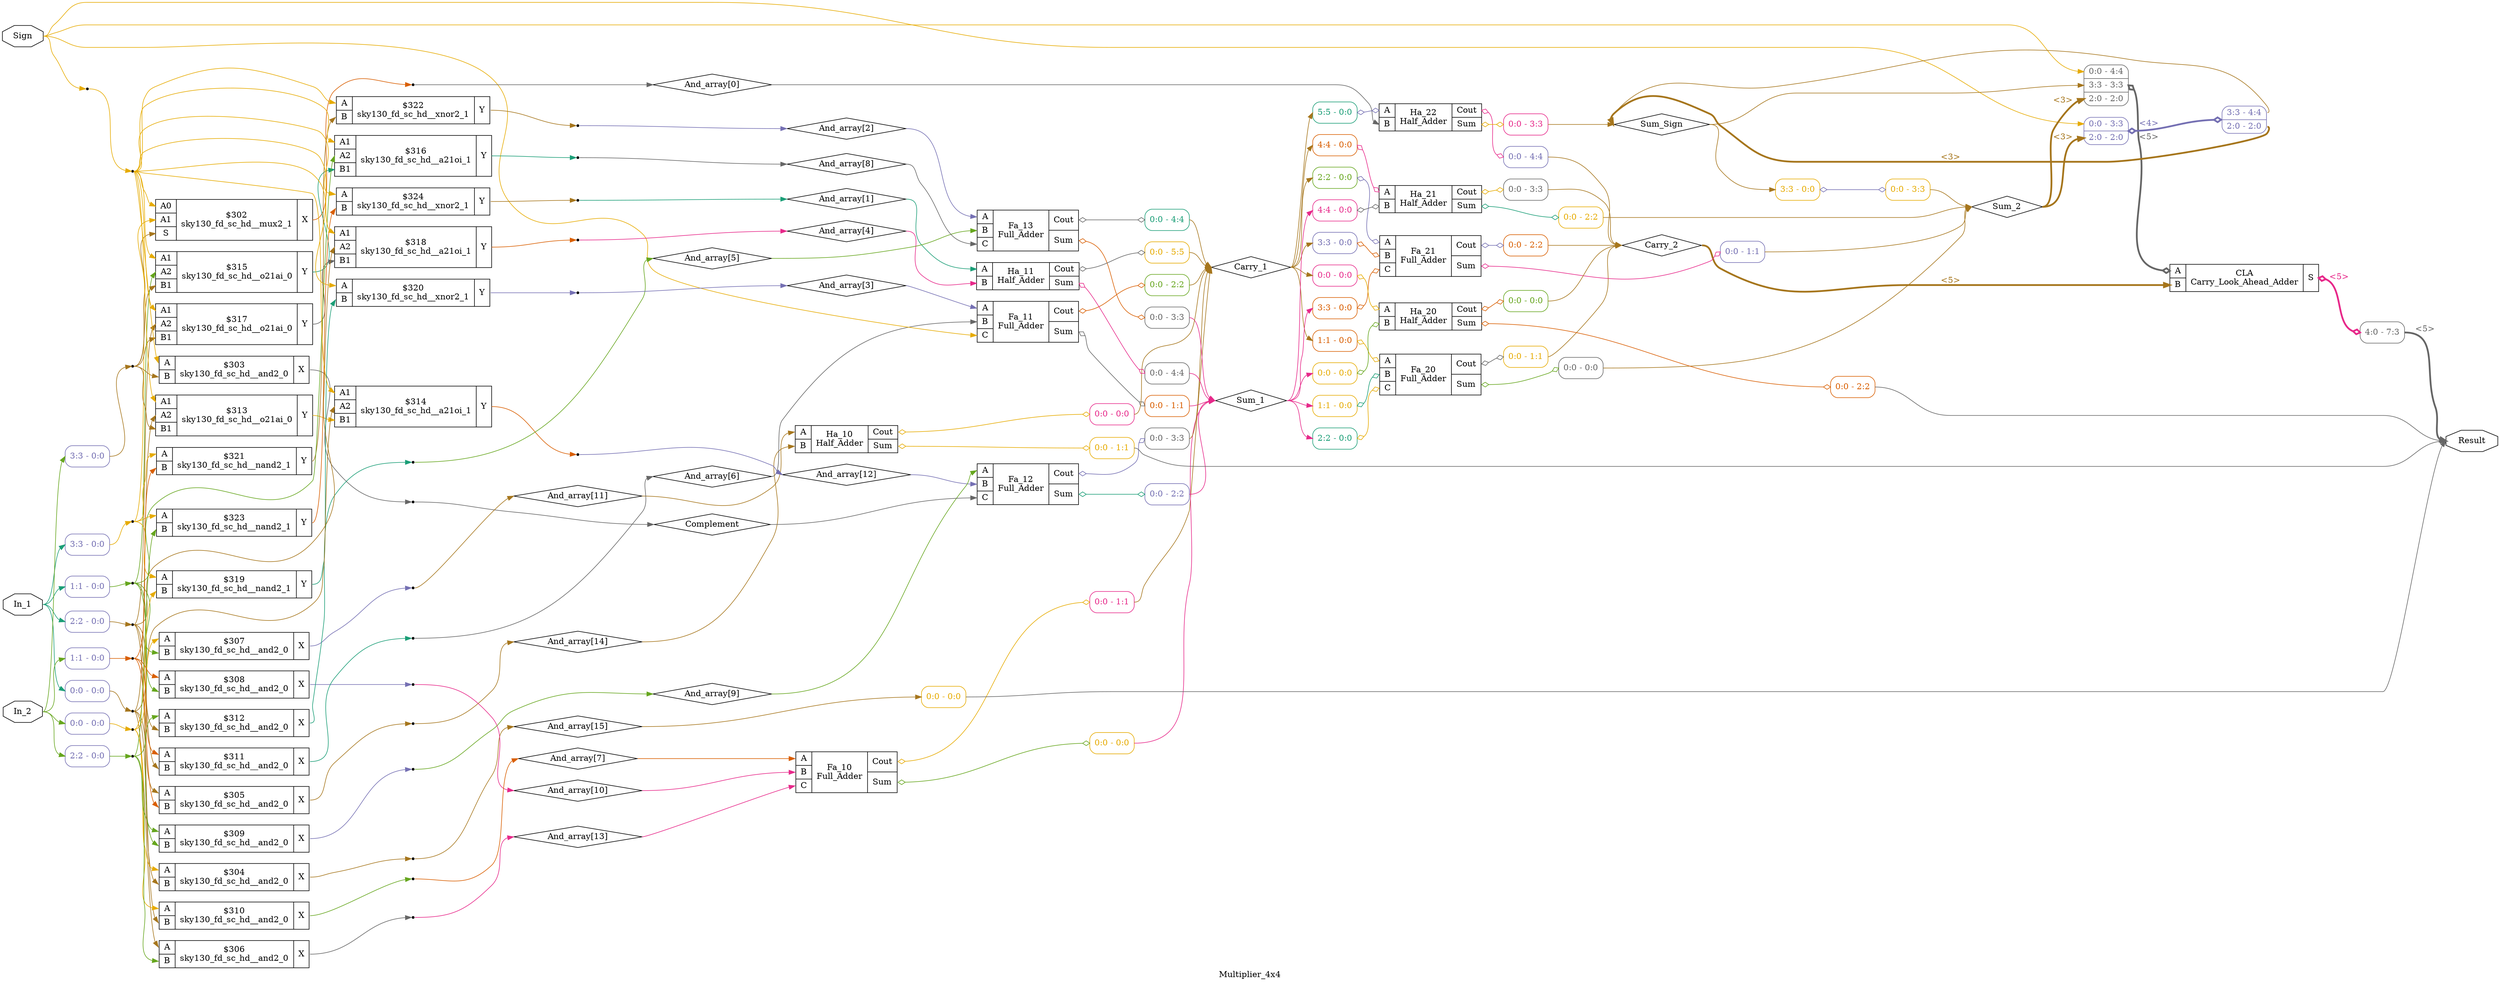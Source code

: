 digraph "Multiplier_4x4" {
label="Multiplier_4x4";
rankdir="LR";
remincross=true;
n39 [ shape=diamond, label="And_array[0]", color="black", fontcolor="black"];
n40 [ shape=diamond, label="And_array[10]", color="black", fontcolor="black"];
n41 [ shape=diamond, label="And_array[11]", color="black", fontcolor="black"];
n42 [ shape=diamond, label="And_array[12]", color="black", fontcolor="black"];
n43 [ shape=diamond, label="And_array[13]", color="black", fontcolor="black"];
n44 [ shape=diamond, label="And_array[14]", color="black", fontcolor="black"];
n45 [ shape=diamond, label="And_array[15]", color="black", fontcolor="black"];
n46 [ shape=diamond, label="And_array[1]", color="black", fontcolor="black"];
n47 [ shape=diamond, label="And_array[2]", color="black", fontcolor="black"];
n48 [ shape=diamond, label="And_array[3]", color="black", fontcolor="black"];
n49 [ shape=diamond, label="And_array[4]", color="black", fontcolor="black"];
n50 [ shape=diamond, label="And_array[5]", color="black", fontcolor="black"];
n51 [ shape=diamond, label="And_array[6]", color="black", fontcolor="black"];
n52 [ shape=diamond, label="And_array[7]", color="black", fontcolor="black"];
n53 [ shape=diamond, label="And_array[8]", color="black", fontcolor="black"];
n54 [ shape=diamond, label="And_array[9]", color="black", fontcolor="black"];
n55 [ shape=diamond, label="Carry_1", color="black", fontcolor="black"];
n56 [ shape=diamond, label="Carry_2", color="black", fontcolor="black"];
n57 [ shape=diamond, label="Complement", color="black", fontcolor="black"];
n58 [ shape=octagon, label="In_1", color="black", fontcolor="black"];
n59 [ shape=octagon, label="In_2", color="black", fontcolor="black"];
n60 [ shape=octagon, label="Result", color="black", fontcolor="black"];
n61 [ shape=octagon, label="Sign", color="black", fontcolor="black"];
n62 [ shape=diamond, label="Sum_1", color="black", fontcolor="black"];
n63 [ shape=diamond, label="Sum_2", color="black", fontcolor="black"];
n64 [ shape=diamond, label="Sum_Sign", color="black", fontcolor="black"];
c69 [ shape=record, label="{{<p65> A0|<p66> A1|<p67> S}|$302\nsky130_fd_sc_hd__mux2_1|{<p68> X}}",  ];
c72 [ shape=record, label="{{<p70> A|<p71> B}|$303\nsky130_fd_sc_hd__and2_0|{<p68> X}}",  ];
c73 [ shape=record, label="{{<p70> A|<p71> B}|$304\nsky130_fd_sc_hd__and2_0|{<p68> X}}",  ];
c74 [ shape=record, label="{{<p70> A|<p71> B}|$305\nsky130_fd_sc_hd__and2_0|{<p68> X}}",  ];
c75 [ shape=record, label="{{<p70> A|<p71> B}|$306\nsky130_fd_sc_hd__and2_0|{<p68> X}}",  ];
c76 [ shape=record, label="{{<p70> A|<p71> B}|$307\nsky130_fd_sc_hd__and2_0|{<p68> X}}",  ];
c77 [ shape=record, label="{{<p70> A|<p71> B}|$308\nsky130_fd_sc_hd__and2_0|{<p68> X}}",  ];
c78 [ shape=record, label="{{<p70> A|<p71> B}|$309\nsky130_fd_sc_hd__and2_0|{<p68> X}}",  ];
c79 [ shape=record, label="{{<p70> A|<p71> B}|$310\nsky130_fd_sc_hd__and2_0|{<p68> X}}",  ];
c80 [ shape=record, label="{{<p70> A|<p71> B}|$311\nsky130_fd_sc_hd__and2_0|{<p68> X}}",  ];
c81 [ shape=record, label="{{<p70> A|<p71> B}|$312\nsky130_fd_sc_hd__and2_0|{<p68> X}}",  ];
c85 [ shape=record, label="{{<p66> A1|<p82> A2|<p83> B1}|$313\nsky130_fd_sc_hd__o21ai_0|{<p84> Y}}",  ];
c86 [ shape=record, label="{{<p66> A1|<p82> A2|<p83> B1}|$314\nsky130_fd_sc_hd__a21oi_1|{<p84> Y}}",  ];
c87 [ shape=record, label="{{<p66> A1|<p82> A2|<p83> B1}|$315\nsky130_fd_sc_hd__o21ai_0|{<p84> Y}}",  ];
c88 [ shape=record, label="{{<p66> A1|<p82> A2|<p83> B1}|$316\nsky130_fd_sc_hd__a21oi_1|{<p84> Y}}",  ];
c89 [ shape=record, label="{{<p66> A1|<p82> A2|<p83> B1}|$317\nsky130_fd_sc_hd__o21ai_0|{<p84> Y}}",  ];
c90 [ shape=record, label="{{<p66> A1|<p82> A2|<p83> B1}|$318\nsky130_fd_sc_hd__a21oi_1|{<p84> Y}}",  ];
c91 [ shape=record, label="{{<p70> A|<p71> B}|$319\nsky130_fd_sc_hd__nand2_1|{<p84> Y}}",  ];
c92 [ shape=record, label="{{<p70> A|<p71> B}|$320\nsky130_fd_sc_hd__xnor2_1|{<p84> Y}}",  ];
c93 [ shape=record, label="{{<p70> A|<p71> B}|$321\nsky130_fd_sc_hd__nand2_1|{<p84> Y}}",  ];
c94 [ shape=record, label="{{<p70> A|<p71> B}|$322\nsky130_fd_sc_hd__xnor2_1|{<p84> Y}}",  ];
c95 [ shape=record, label="{{<p70> A|<p71> B}|$323\nsky130_fd_sc_hd__nand2_1|{<p84> Y}}",  ];
c96 [ shape=record, label="{{<p70> A|<p71> B}|$324\nsky130_fd_sc_hd__xnor2_1|{<p84> Y}}",  ];
c97 [ shape=record, label="{{<p70> A|<p71> B}|CLA\nCarry_Look_Ahead_Adder|{<p67> S}}",  ];
x0 [ shape=record, style=rounded, label="<s2> 0:0 - 4:4 |<s1> 3:3 - 3:3 |<s0> 2:0 - 2:0 ", colorscheme="dark28", color="8", fontcolor="8" ];
x0:e -> c97:p70:w [arrowhead=odiamond, arrowtail=odiamond, dir=both, colorscheme="dark28", color="8", fontcolor="8", style="setlinewidth(3)", label="<5>"];
x1 [ shape=record, style=rounded, label="<s0> 4:0 - 7:3 ", colorscheme="dark28", color="8", fontcolor="8" ];
c97:p67:e -> x1:w [arrowhead=odiamond, arrowtail=odiamond, dir=both, colorscheme="dark28", color="4", fontcolor="4", style="setlinewidth(3)", label="<5>"];
c101 [ shape=record, label="{{<p70> A|<p71> B|<p98> C}|Fa_10\nFull_Adder|{<p99> Cout|<p100> Sum}}",  ];
x2 [ shape=record, style=rounded, label="<s0> 0:0 - 1:1 ", colorscheme="dark28", color="4", fontcolor="4" ];
c101:p99:e -> x2:w [arrowhead=odiamond, arrowtail=odiamond, dir=both, colorscheme="dark28", color="6", fontcolor="6", label=""];
x3 [ shape=record, style=rounded, label="<s0> 0:0 - 0:0 ", colorscheme="dark28", color="6", fontcolor="6" ];
c101:p100:e -> x3:w [arrowhead=odiamond, arrowtail=odiamond, dir=both, colorscheme="dark28", color="5", fontcolor="5", label=""];
c102 [ shape=record, label="{{<p70> A|<p71> B|<p98> C}|Fa_11\nFull_Adder|{<p99> Cout|<p100> Sum}}",  ];
x4 [ shape=record, style=rounded, label="<s0> 0:0 - 2:2 ", colorscheme="dark28", color="5", fontcolor="5" ];
c102:p99:e -> x4:w [arrowhead=odiamond, arrowtail=odiamond, dir=both, colorscheme="dark28", color="2", fontcolor="2", label=""];
x5 [ shape=record, style=rounded, label="<s0> 0:0 - 1:1 ", colorscheme="dark28", color="2", fontcolor="2" ];
c102:p100:e -> x5:w [arrowhead=odiamond, arrowtail=odiamond, dir=both, colorscheme="dark28", color="8", fontcolor="8", label=""];
c103 [ shape=record, label="{{<p70> A|<p71> B|<p98> C}|Fa_12\nFull_Adder|{<p99> Cout|<p100> Sum}}",  ];
x6 [ shape=record, style=rounded, label="<s0> 0:0 - 3:3 ", colorscheme="dark28", color="8", fontcolor="8" ];
c103:p99:e -> x6:w [arrowhead=odiamond, arrowtail=odiamond, dir=both, colorscheme="dark28", color="3", fontcolor="3", label=""];
x7 [ shape=record, style=rounded, label="<s0> 0:0 - 2:2 ", colorscheme="dark28", color="3", fontcolor="3" ];
c103:p100:e -> x7:w [arrowhead=odiamond, arrowtail=odiamond, dir=both, colorscheme="dark28", color="1", fontcolor="1", label=""];
c104 [ shape=record, label="{{<p70> A|<p71> B|<p98> C}|Fa_13\nFull_Adder|{<p99> Cout|<p100> Sum}}",  ];
x8 [ shape=record, style=rounded, label="<s0> 0:0 - 4:4 ", colorscheme="dark28", color="1", fontcolor="1" ];
c104:p99:e -> x8:w [arrowhead=odiamond, arrowtail=odiamond, dir=both, colorscheme="dark28", color="8", fontcolor="8", label=""];
x9 [ shape=record, style=rounded, label="<s0> 0:0 - 3:3 ", colorscheme="dark28", color="8", fontcolor="8" ];
c104:p100:e -> x9:w [arrowhead=odiamond, arrowtail=odiamond, dir=both, colorscheme="dark28", color="2", fontcolor="2", label=""];
c105 [ shape=record, label="{{<p70> A|<p71> B|<p98> C}|Fa_20\nFull_Adder|{<p99> Cout|<p100> Sum}}",  ];
x10 [ shape=record, style=rounded, label="<s0> 1:1 - 0:0 ", colorscheme="dark28", color="2", fontcolor="2" ];
x10:e -> c105:p70:w [arrowhead=odiamond, arrowtail=odiamond, dir=both, colorscheme="dark28", color="6", fontcolor="6", label=""];
x11 [ shape=record, style=rounded, label="<s0> 1:1 - 0:0 ", colorscheme="dark28", color="6", fontcolor="6" ];
x11:e -> c105:p71:w [arrowhead=odiamond, arrowtail=odiamond, dir=both, colorscheme="dark28", color="1", fontcolor="1", label=""];
x12 [ shape=record, style=rounded, label="<s0> 2:2 - 0:0 ", colorscheme="dark28", color="1", fontcolor="1" ];
x12:e -> c105:p98:w [arrowhead=odiamond, arrowtail=odiamond, dir=both, colorscheme="dark28", color="6", fontcolor="6", label=""];
x13 [ shape=record, style=rounded, label="<s0> 0:0 - 1:1 ", colorscheme="dark28", color="6", fontcolor="6" ];
c105:p99:e -> x13:w [arrowhead=odiamond, arrowtail=odiamond, dir=both, colorscheme="dark28", color="8", fontcolor="8", label=""];
x14 [ shape=record, style=rounded, label="<s0> 0:0 - 0:0 ", colorscheme="dark28", color="8", fontcolor="8" ];
c105:p100:e -> x14:w [arrowhead=odiamond, arrowtail=odiamond, dir=both, colorscheme="dark28", color="5", fontcolor="5", label=""];
c106 [ shape=record, label="{{<p70> A|<p71> B|<p98> C}|Fa_21\nFull_Adder|{<p99> Cout|<p100> Sum}}",  ];
x15 [ shape=record, style=rounded, label="<s0> 2:2 - 0:0 ", colorscheme="dark28", color="5", fontcolor="5" ];
x15:e -> c106:p70:w [arrowhead=odiamond, arrowtail=odiamond, dir=both, colorscheme="dark28", color="3", fontcolor="3", label=""];
x16 [ shape=record, style=rounded, label="<s0> 3:3 - 0:0 ", colorscheme="dark28", color="3", fontcolor="3" ];
x16:e -> c106:p71:w [arrowhead=odiamond, arrowtail=odiamond, dir=both, colorscheme="dark28", color="2", fontcolor="2", label=""];
x17 [ shape=record, style=rounded, label="<s0> 3:3 - 0:0 ", colorscheme="dark28", color="2", fontcolor="2" ];
x17:e -> c106:p98:w [arrowhead=odiamond, arrowtail=odiamond, dir=both, colorscheme="dark28", color="2", fontcolor="2", label=""];
x18 [ shape=record, style=rounded, label="<s0> 0:0 - 2:2 ", colorscheme="dark28", color="2", fontcolor="2" ];
c106:p99:e -> x18:w [arrowhead=odiamond, arrowtail=odiamond, dir=both, colorscheme="dark28", color="3", fontcolor="3", label=""];
x19 [ shape=record, style=rounded, label="<s0> 0:0 - 1:1 ", colorscheme="dark28", color="3", fontcolor="3" ];
c106:p100:e -> x19:w [arrowhead=odiamond, arrowtail=odiamond, dir=both, colorscheme="dark28", color="4", fontcolor="4", label=""];
c107 [ shape=record, label="{{<p70> A|<p71> B}|Ha_10\nHalf_Adder|{<p99> Cout|<p100> Sum}}",  ];
x20 [ shape=record, style=rounded, label="<s0> 0:0 - 0:0 ", colorscheme="dark28", color="4", fontcolor="4" ];
c107:p99:e -> x20:w [arrowhead=odiamond, arrowtail=odiamond, dir=both, colorscheme="dark28", color="6", fontcolor="6", label=""];
x21 [ shape=record, style=rounded, label="<s0> 0:0 - 1:1 ", colorscheme="dark28", color="6", fontcolor="6" ];
c107:p100:e -> x21:w [arrowhead=odiamond, arrowtail=odiamond, dir=both, colorscheme="dark28", color="6", fontcolor="6", label=""];
c108 [ shape=record, label="{{<p70> A|<p71> B}|Ha_11\nHalf_Adder|{<p99> Cout|<p100> Sum}}",  ];
x22 [ shape=record, style=rounded, label="<s0> 0:0 - 5:5 ", colorscheme="dark28", color="6", fontcolor="6" ];
c108:p99:e -> x22:w [arrowhead=odiamond, arrowtail=odiamond, dir=both, colorscheme="dark28", color="8", fontcolor="8", label=""];
x23 [ shape=record, style=rounded, label="<s0> 0:0 - 4:4 ", colorscheme="dark28", color="8", fontcolor="8" ];
c108:p100:e -> x23:w [arrowhead=odiamond, arrowtail=odiamond, dir=both, colorscheme="dark28", color="4", fontcolor="4", label=""];
c109 [ shape=record, label="{{<p70> A|<p71> B}|Ha_20\nHalf_Adder|{<p99> Cout|<p100> Sum}}",  ];
x24 [ shape=record, style=rounded, label="<s0> 0:0 - 0:0 ", colorscheme="dark28", color="4", fontcolor="4" ];
x24:e -> c109:p70:w [arrowhead=odiamond, arrowtail=odiamond, dir=both, colorscheme="dark28", color="6", fontcolor="6", label=""];
x25 [ shape=record, style=rounded, label="<s0> 0:0 - 0:0 ", colorscheme="dark28", color="6", fontcolor="6" ];
x25:e -> c109:p71:w [arrowhead=odiamond, arrowtail=odiamond, dir=both, colorscheme="dark28", color="5", fontcolor="5", label=""];
x26 [ shape=record, style=rounded, label="<s0> 0:0 - 0:0 ", colorscheme="dark28", color="5", fontcolor="5" ];
c109:p99:e -> x26:w [arrowhead=odiamond, arrowtail=odiamond, dir=both, colorscheme="dark28", color="2", fontcolor="2", label=""];
x27 [ shape=record, style=rounded, label="<s0> 0:0 - 2:2 ", colorscheme="dark28", color="2", fontcolor="2" ];
c109:p100:e -> x27:w [arrowhead=odiamond, arrowtail=odiamond, dir=both, colorscheme="dark28", color="2", fontcolor="2", label=""];
c110 [ shape=record, label="{{<p70> A|<p71> B}|Ha_21\nHalf_Adder|{<p99> Cout|<p100> Sum}}",  ];
x28 [ shape=record, style=rounded, label="<s0> 4:4 - 0:0 ", colorscheme="dark28", color="2", fontcolor="2" ];
x28:e -> c110:p70:w [arrowhead=odiamond, arrowtail=odiamond, dir=both, colorscheme="dark28", color="4", fontcolor="4", label=""];
x29 [ shape=record, style=rounded, label="<s0> 4:4 - 0:0 ", colorscheme="dark28", color="4", fontcolor="4" ];
x29:e -> c110:p71:w [arrowhead=odiamond, arrowtail=odiamond, dir=both, colorscheme="dark28", color="8", fontcolor="8", label=""];
x30 [ shape=record, style=rounded, label="<s0> 0:0 - 3:3 ", colorscheme="dark28", color="8", fontcolor="8" ];
c110:p99:e -> x30:w [arrowhead=odiamond, arrowtail=odiamond, dir=both, colorscheme="dark28", color="6", fontcolor="6", label=""];
x31 [ shape=record, style=rounded, label="<s0> 0:0 - 2:2 ", colorscheme="dark28", color="6", fontcolor="6" ];
c110:p100:e -> x31:w [arrowhead=odiamond, arrowtail=odiamond, dir=both, colorscheme="dark28", color="1", fontcolor="1", label=""];
c111 [ shape=record, label="{{<p70> A|<p71> B}|Ha_22\nHalf_Adder|{<p99> Cout|<p100> Sum}}",  ];
x32 [ shape=record, style=rounded, label="<s0> 5:5 - 0:0 ", colorscheme="dark28", color="1", fontcolor="1" ];
x32:e -> c111:p70:w [arrowhead=odiamond, arrowtail=odiamond, dir=both, colorscheme="dark28", color="3", fontcolor="3", label=""];
x33 [ shape=record, style=rounded, label="<s0> 0:0 - 4:4 ", colorscheme="dark28", color="3", fontcolor="3" ];
c111:p99:e -> x33:w [arrowhead=odiamond, arrowtail=odiamond, dir=both, colorscheme="dark28", color="4", fontcolor="4", label=""];
x34 [ shape=record, style=rounded, label="<s0> 0:0 - 3:3 ", colorscheme="dark28", color="4", fontcolor="4" ];
c111:p100:e -> x34:w [arrowhead=odiamond, arrowtail=odiamond, dir=both, colorscheme="dark28", color="6", fontcolor="6", label=""];
x35 [ shape=record, style=rounded, label="<s0> 0:0 - 0:0 ", colorscheme="dark28", color="6", fontcolor="6" ];
x36 [ shape=record, style=rounded, label="<s0> 3:3 - 0:0 ", colorscheme="dark28", color="6", fontcolor="6" ];
x37 [ shape=record, style=rounded, label="<s0> 0:0 - 3:3 ", colorscheme="dark28", color="6", fontcolor="6" ];
x36:e -> x37:w [arrowhead=odiamond, arrowtail=odiamond, dir=both, colorscheme="dark28", color="3", fontcolor="3", label=""];
x38 [ shape=record, style=rounded, label="<s1> 0:0 - 3:3 |<s0> 2:0 - 2:0 ", colorscheme="dark28", color="3", fontcolor="3" ];
x39 [ shape=record, style=rounded, label="<s1> 3:3 - 4:4 |<s0> 2:0 - 2:0 ", colorscheme="dark28", color="3", fontcolor="3" ];
x38:e -> x39:w [arrowhead=odiamond, arrowtail=odiamond, dir=both, colorscheme="dark28", color="3", fontcolor="3", style="setlinewidth(3)", label="<4>"];
x40 [shape=point, ];
x41 [ shape=record, style=rounded, label="<s0> 3:3 - 0:0 ", colorscheme="dark28", color="3", fontcolor="3" ];
x42 [ shape=record, style=rounded, label="<s0> 3:3 - 0:0 ", colorscheme="dark28", color="3", fontcolor="3" ];
x43 [shape=point, ];
x44 [shape=point, ];
x45 [ shape=record, style=rounded, label="<s0> 0:0 - 0:0 ", colorscheme="dark28", color="3", fontcolor="3" ];
x46 [ shape=record, style=rounded, label="<s0> 0:0 - 0:0 ", colorscheme="dark28", color="3", fontcolor="3" ];
x47 [shape=point, ];
x48 [ shape=record, style=rounded, label="<s0> 1:1 - 0:0 ", colorscheme="dark28", color="3", fontcolor="3" ];
x49 [shape=point, ];
x50 [ shape=record, style=rounded, label="<s0> 2:2 - 0:0 ", colorscheme="dark28", color="3", fontcolor="3" ];
x51 [shape=point, ];
x52 [ shape=record, style=rounded, label="<s0> 1:1 - 0:0 ", colorscheme="dark28", color="3", fontcolor="3" ];
x53 [shape=point, ];
x54 [shape=point, ];
x55 [shape=point, ];
x56 [ shape=record, style=rounded, label="<s0> 2:2 - 0:0 ", colorscheme="dark28", color="3", fontcolor="3" ];
x57 [shape=point, ];
x58 [shape=point, ];
x59 [shape=point, ];
x60 [shape=point, ];
x61 [shape=point, ];
x62 [shape=point, ];
x63 [shape=point, ];
x64 [shape=point, ];
x65 [shape=point, ];
c86:p84:e -> x60:w [colorscheme="dark28", color="2", fontcolor="2", label=""];
c75:p68:e -> x51:w [colorscheme="dark28", color="8", fontcolor="8", label=""];
c74:p68:e -> x49:w [colorscheme="dark28", color="7", fontcolor="7", label=""];
c73:p68:e -> x47:w [colorscheme="dark28", color="7", fontcolor="7", label=""];
c96:p84:e -> x65:w [colorscheme="dark28", color="7", fontcolor="7", label=""];
c94:p84:e -> x64:w [colorscheme="dark28", color="7", fontcolor="7", label=""];
c92:p84:e -> x63:w [colorscheme="dark28", color="3", fontcolor="3", label=""];
c90:p84:e -> x62:w [colorscheme="dark28", color="2", fontcolor="2", label=""];
c81:p68:e -> x59:w [colorscheme="dark28", color="1", fontcolor="1", label=""];
c80:p68:e -> x58:w [colorscheme="dark28", color="1", fontcolor="1", label=""];
c79:p68:e -> x57:w [colorscheme="dark28", color="5", fontcolor="5", label=""];
c88:p84:e -> x61:w [colorscheme="dark28", color="1", fontcolor="1", label=""];
c78:p68:e -> x55:w [colorscheme="dark28", color="3", fontcolor="3", label=""];
c72:p68:e -> x44:w [colorscheme="dark28", color="8", fontcolor="8", label=""];
n24 [ shape=point ];
x46:e -> n24:w [colorscheme="dark28", color="7", fontcolor="7", label=""];
n24:e -> c73:p71:w [colorscheme="dark28", color="7", fontcolor="7", label=""];
n24:e -> c74:p70:w [colorscheme="dark28", color="7", fontcolor="7", label=""];
n24:e -> c75:p70:w [colorscheme="dark28", color="7", fontcolor="7", label=""];
n24:e -> c85:p82:w [colorscheme="dark28", color="7", fontcolor="7", label=""];
n24:e -> c86:p82:w [colorscheme="dark28", color="7", fontcolor="7", label=""];
n25 [ shape=point ];
x52:e -> n25:w [colorscheme="dark28", color="5", fontcolor="5", label=""];
n25:e -> c76:p71:w [colorscheme="dark28", color="5", fontcolor="5", label=""];
n25:e -> c77:p71:w [colorscheme="dark28", color="5", fontcolor="5", label=""];
n25:e -> c78:p71:w [colorscheme="dark28", color="5", fontcolor="5", label=""];
n25:e -> c87:p82:w [colorscheme="dark28", color="5", fontcolor="5", label=""];
n25:e -> c88:p82:w [colorscheme="dark28", color="5", fontcolor="5", label=""];
n26 [ shape=point ];
x56:e -> n26:w [colorscheme="dark28", color="7", fontcolor="7", label=""];
n26:e -> c79:p71:w [colorscheme="dark28", color="7", fontcolor="7", label=""];
n26:e -> c80:p71:w [colorscheme="dark28", color="7", fontcolor="7", label=""];
n26:e -> c81:p71:w [colorscheme="dark28", color="7", fontcolor="7", label=""];
n26:e -> c89:p82:w [colorscheme="dark28", color="7", fontcolor="7", label=""];
n26:e -> c90:p82:w [colorscheme="dark28", color="7", fontcolor="7", label=""];
n27 [ shape=point ];
x41:e -> n27:w [colorscheme="dark28", color="6", fontcolor="6", label=""];
n27:e -> c69:p66:w [colorscheme="dark28", color="6", fontcolor="6", label=""];
n27:e -> c91:p70:w [colorscheme="dark28", color="6", fontcolor="6", label=""];
n27:e -> c93:p70:w [colorscheme="dark28", color="6", fontcolor="6", label=""];
n27:e -> c95:p70:w [colorscheme="dark28", color="6", fontcolor="6", label=""];
n28 [ shape=point ];
x45:e -> n28:w [colorscheme="dark28", color="6", fontcolor="6", label=""];
n28:e -> c73:p70:w [colorscheme="dark28", color="6", fontcolor="6", label=""];
n28:e -> c76:p70:w [colorscheme="dark28", color="6", fontcolor="6", label=""];
n28:e -> c79:p70:w [colorscheme="dark28", color="6", fontcolor="6", label=""];
n28:e -> c91:p71:w [colorscheme="dark28", color="6", fontcolor="6", label=""];
n29 [ shape=point ];
x48:e -> n29:w [colorscheme="dark28", color="2", fontcolor="2", label=""];
n29:e -> c74:p71:w [colorscheme="dark28", color="2", fontcolor="2", label=""];
n29:e -> c77:p70:w [colorscheme="dark28", color="2", fontcolor="2", label=""];
n29:e -> c80:p70:w [colorscheme="dark28", color="2", fontcolor="2", label=""];
n29:e -> c93:p71:w [colorscheme="dark28", color="2", fontcolor="2", label=""];
n30 [ shape=point ];
x50:e -> n30:w [colorscheme="dark28", color="5", fontcolor="5", label=""];
n30:e -> c75:p71:w [colorscheme="dark28", color="5", fontcolor="5", label=""];
n30:e -> c78:p70:w [colorscheme="dark28", color="5", fontcolor="5", label=""];
n30:e -> c81:p70:w [colorscheme="dark28", color="5", fontcolor="5", label=""];
n30:e -> c95:p71:w [colorscheme="dark28", color="5", fontcolor="5", label=""];
n31 [ shape=point ];
x42:e -> n31:w [colorscheme="dark28", color="7", fontcolor="7", label=""];
n31:e -> c69:p67:w [colorscheme="dark28", color="7", fontcolor="7", label=""];
n31:e -> c72:p71:w [colorscheme="dark28", color="7", fontcolor="7", label=""];
n31:e -> c85:p83:w [colorscheme="dark28", color="7", fontcolor="7", label=""];
n31:e -> c87:p83:w [colorscheme="dark28", color="7", fontcolor="7", label=""];
n31:e -> c89:p83:w [colorscheme="dark28", color="7", fontcolor="7", label=""];
n32 [ shape=point ];
x40:e -> n32:w [colorscheme="dark28", color="6", fontcolor="6", label=""];
n32:e -> c69:p65:w [colorscheme="dark28", color="6", fontcolor="6", label=""];
n32:e -> c72:p70:w [colorscheme="dark28", color="6", fontcolor="6", label=""];
n32:e -> c85:p66:w [colorscheme="dark28", color="6", fontcolor="6", label=""];
n32:e -> c86:p66:w [colorscheme="dark28", color="6", fontcolor="6", label=""];
n32:e -> c87:p66:w [colorscheme="dark28", color="6", fontcolor="6", label=""];
n32:e -> c88:p66:w [colorscheme="dark28", color="6", fontcolor="6", label=""];
n32:e -> c89:p66:w [colorscheme="dark28", color="6", fontcolor="6", label=""];
n32:e -> c90:p66:w [colorscheme="dark28", color="6", fontcolor="6", label=""];
n32:e -> c92:p70:w [colorscheme="dark28", color="6", fontcolor="6", label=""];
n32:e -> c94:p70:w [colorscheme="dark28", color="6", fontcolor="6", label=""];
n32:e -> c96:p70:w [colorscheme="dark28", color="6", fontcolor="6", label=""];
c85:p84:e -> c86:p83:w [colorscheme="dark28", color="6", fontcolor="6", label=""];
c87:p84:e -> c88:p83:w [colorscheme="dark28", color="1", fontcolor="1", label=""];
c89:p84:e -> c90:p83:w [colorscheme="dark28", color="8", fontcolor="8", label=""];
c91:p84:e -> c92:p71:w [colorscheme="dark28", color="1", fontcolor="1", label=""];
c93:p84:e -> c94:p71:w [colorscheme="dark28", color="7", fontcolor="7", label=""];
c95:p84:e -> c96:p71:w [colorscheme="dark28", color="2", fontcolor="2", label=""];
x43:e -> n39:w [colorscheme="dark28", color="8", fontcolor="8", label=""];
n39:e -> c111:p71:w [colorscheme="dark28", color="8", fontcolor="8", label=""];
x54:e -> n40:w [colorscheme="dark28", color="4", fontcolor="4", label=""];
n40:e -> c101:p71:w [colorscheme="dark28", color="4", fontcolor="4", label=""];
x53:e -> n41:w [colorscheme="dark28", color="7", fontcolor="7", label=""];
n41:e -> c107:p70:w [colorscheme="dark28", color="7", fontcolor="7", label=""];
x60:e -> n42:w [colorscheme="dark28", color="3", fontcolor="3", label=""];
n42:e -> c103:p71:w [colorscheme="dark28", color="3", fontcolor="3", label=""];
x51:e -> n43:w [colorscheme="dark28", color="4", fontcolor="4", label=""];
n43:e -> c101:p98:w [colorscheme="dark28", color="4", fontcolor="4", label=""];
x49:e -> n44:w [colorscheme="dark28", color="7", fontcolor="7", label=""];
n44:e -> c107:p71:w [colorscheme="dark28", color="7", fontcolor="7", label=""];
x47:e -> n45:w [colorscheme="dark28", color="7", fontcolor="7", label=""];
n45:e -> x35:w [colorscheme="dark28", color="7", fontcolor="7", label=""];
x65:e -> n46:w [colorscheme="dark28", color="1", fontcolor="1", label=""];
n46:e -> c108:p70:w [colorscheme="dark28", color="1", fontcolor="1", label=""];
x64:e -> n47:w [colorscheme="dark28", color="3", fontcolor="3", label=""];
n47:e -> c104:p70:w [colorscheme="dark28", color="3", fontcolor="3", label=""];
x63:e -> n48:w [colorscheme="dark28", color="3", fontcolor="3", label=""];
n48:e -> c102:p70:w [colorscheme="dark28", color="3", fontcolor="3", label=""];
x62:e -> n49:w [colorscheme="dark28", color="4", fontcolor="4", label=""];
n49:e -> c108:p71:w [colorscheme="dark28", color="4", fontcolor="4", label=""];
x59:e -> n50:w [colorscheme="dark28", color="5", fontcolor="5", label=""];
n50:e -> c104:p71:w [colorscheme="dark28", color="5", fontcolor="5", label=""];
x58:e -> n51:w [colorscheme="dark28", color="8", fontcolor="8", label=""];
n51:e -> c102:p71:w [colorscheme="dark28", color="8", fontcolor="8", label=""];
x57:e -> n52:w [colorscheme="dark28", color="2", fontcolor="2", label=""];
n52:e -> c101:p70:w [colorscheme="dark28", color="2", fontcolor="2", label=""];
x61:e -> n53:w [colorscheme="dark28", color="8", fontcolor="8", label=""];
n53:e -> c104:p98:w [colorscheme="dark28", color="8", fontcolor="8", label=""];
x55:e -> n54:w [colorscheme="dark28", color="5", fontcolor="5", label=""];
n54:e -> c103:p70:w [colorscheme="dark28", color="5", fontcolor="5", label=""];
x20:s0:e -> n55:w [colorscheme="dark28", color="7", fontcolor="7", label=""];
x22:s0:e -> n55:w [colorscheme="dark28", color="7", fontcolor="7", label=""];
x2:s0:e -> n55:w [colorscheme="dark28", color="7", fontcolor="7", label=""];
x4:s0:e -> n55:w [colorscheme="dark28", color="7", fontcolor="7", label=""];
x6:s0:e -> n55:w [colorscheme="dark28", color="7", fontcolor="7", label=""];
x8:s0:e -> n55:w [colorscheme="dark28", color="7", fontcolor="7", label=""];
n55:e -> x10:s0:w [colorscheme="dark28", color="7", fontcolor="7", label=""];
n55:e -> x15:s0:w [colorscheme="dark28", color="7", fontcolor="7", label=""];
n55:e -> x16:s0:w [colorscheme="dark28", color="7", fontcolor="7", label=""];
n55:e -> x24:s0:w [colorscheme="dark28", color="7", fontcolor="7", label=""];
n55:e -> x28:s0:w [colorscheme="dark28", color="7", fontcolor="7", label=""];
n55:e -> x32:s0:w [colorscheme="dark28", color="7", fontcolor="7", label=""];
x13:s0:e -> n56:w [colorscheme="dark28", color="7", fontcolor="7", label=""];
x18:s0:e -> n56:w [colorscheme="dark28", color="7", fontcolor="7", label=""];
x26:s0:e -> n56:w [colorscheme="dark28", color="7", fontcolor="7", label=""];
x30:s0:e -> n56:w [colorscheme="dark28", color="7", fontcolor="7", label=""];
x33:s0:e -> n56:w [colorscheme="dark28", color="7", fontcolor="7", label=""];
n56:e -> c97:p71:w [colorscheme="dark28", color="7", fontcolor="7", style="setlinewidth(3)", label="<5>"];
x44:e -> n57:w [colorscheme="dark28", color="8", fontcolor="8", label=""];
n57:e -> c103:p98:w [colorscheme="dark28", color="8", fontcolor="8", label=""];
n58:e -> x41:s0:w [colorscheme="dark28", color="1", fontcolor="1", label=""];
n58:e -> x46:s0:w [colorscheme="dark28", color="1", fontcolor="1", label=""];
n58:e -> x52:s0:w [colorscheme="dark28", color="1", fontcolor="1", label=""];
n58:e -> x56:s0:w [colorscheme="dark28", color="1", fontcolor="1", label=""];
n59:e -> x42:s0:w [colorscheme="dark28", color="5", fontcolor="5", label=""];
n59:e -> x45:s0:w [colorscheme="dark28", color="5", fontcolor="5", label=""];
n59:e -> x48:s0:w [colorscheme="dark28", color="5", fontcolor="5", label=""];
n59:e -> x50:s0:w [colorscheme="dark28", color="5", fontcolor="5", label=""];
x1:s0:e -> n60:w [colorscheme="dark28", color="8", fontcolor="8", style="setlinewidth(3)", label="<5>"];
x21:s0:e -> n60:w [colorscheme="dark28", color="8", fontcolor="8", label=""];
x27:s0:e -> n60:w [colorscheme="dark28", color="8", fontcolor="8", label=""];
x35:s0:e -> n60:w [colorscheme="dark28", color="8", fontcolor="8", label=""];
n61:e -> c102:p98:w [colorscheme="dark28", color="6", fontcolor="6", label=""];
n61:e -> x0:s2:w [colorscheme="dark28", color="6", fontcolor="6", label=""];
n61:e -> x38:s1:w [colorscheme="dark28", color="6", fontcolor="6", label=""];
n61:e -> x40:w [colorscheme="dark28", color="6", fontcolor="6", label=""];
x23:s0:e -> n62:w [colorscheme="dark28", color="4", fontcolor="4", label=""];
x3:s0:e -> n62:w [colorscheme="dark28", color="4", fontcolor="4", label=""];
x5:s0:e -> n62:w [colorscheme="dark28", color="4", fontcolor="4", label=""];
x7:s0:e -> n62:w [colorscheme="dark28", color="4", fontcolor="4", label=""];
x9:s0:e -> n62:w [colorscheme="dark28", color="4", fontcolor="4", label=""];
n62:e -> x11:s0:w [colorscheme="dark28", color="4", fontcolor="4", label=""];
n62:e -> x12:s0:w [colorscheme="dark28", color="4", fontcolor="4", label=""];
n62:e -> x17:s0:w [colorscheme="dark28", color="4", fontcolor="4", label=""];
n62:e -> x25:s0:w [colorscheme="dark28", color="4", fontcolor="4", label=""];
n62:e -> x29:s0:w [colorscheme="dark28", color="4", fontcolor="4", label=""];
x14:s0:e -> n63:w [colorscheme="dark28", color="7", fontcolor="7", label=""];
x19:s0:e -> n63:w [colorscheme="dark28", color="7", fontcolor="7", label=""];
x31:s0:e -> n63:w [colorscheme="dark28", color="7", fontcolor="7", label=""];
x37:s0:e -> n63:w [colorscheme="dark28", color="7", fontcolor="7", label=""];
n63:e -> x0:s0:w [colorscheme="dark28", color="7", fontcolor="7", style="setlinewidth(3)", label="<3>"];
n63:e -> x38:s0:w [colorscheme="dark28", color="7", fontcolor="7", style="setlinewidth(3)", label="<3>"];
x34:s0:e -> n64:w [colorscheme="dark28", color="7", fontcolor="7", label=""];
x39:s0:e -> n64:w [colorscheme="dark28", color="7", fontcolor="7", style="setlinewidth(3)", label="<3>"];
x39:s1:e -> n64:w [colorscheme="dark28", color="7", fontcolor="7", label=""];
n64:e -> x0:s1:w [colorscheme="dark28", color="7", fontcolor="7", label=""];
n64:e -> x36:s0:w [colorscheme="dark28", color="7", fontcolor="7", label=""];
c69:p68:e -> x43:w [colorscheme="dark28", color="2", fontcolor="2", label=""];
c77:p68:e -> x54:w [colorscheme="dark28", color="3", fontcolor="3", label=""];
c76:p68:e -> x53:w [colorscheme="dark28", color="3", fontcolor="3", label=""];
}
